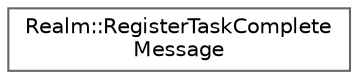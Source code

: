 digraph "Graphical Class Hierarchy"
{
 // LATEX_PDF_SIZE
  bgcolor="transparent";
  edge [fontname=Helvetica,fontsize=10,labelfontname=Helvetica,labelfontsize=10];
  node [fontname=Helvetica,fontsize=10,shape=box,height=0.2,width=0.4];
  rankdir="LR";
  Node0 [id="Node000000",label="Realm::RegisterTaskComplete\lMessage",height=0.2,width=0.4,color="grey40", fillcolor="white", style="filled",URL="$structRealm_1_1RegisterTaskCompleteMessage.html",tooltip=" "];
}
